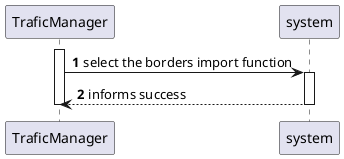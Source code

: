 @startuml
'https://plantuml.com/sequence-diagram

autonumber

activate TraficManager
TraficManager -> system: select the borders import function
activate system

system --> TraficManager: informs success
deactivate system

deactivate TraficManager
@enduml